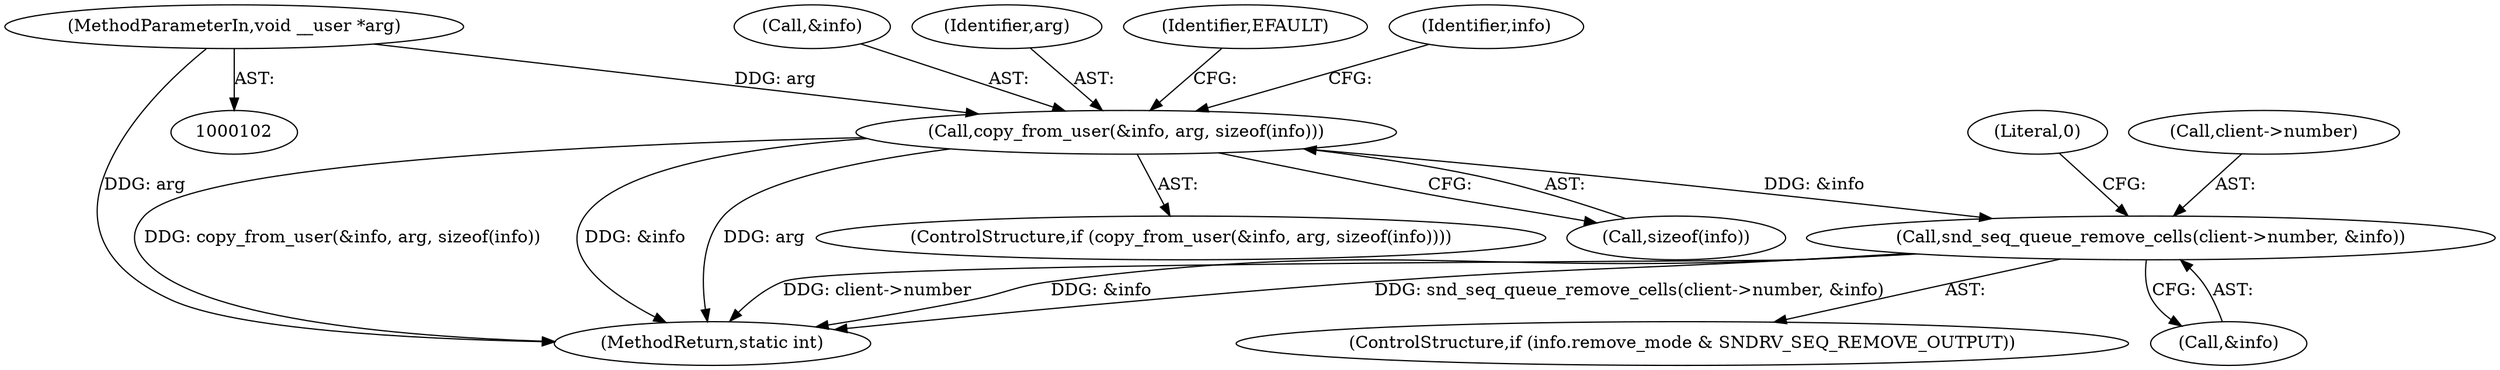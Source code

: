 digraph "0_linux_030e2c78d3a91dd0d27fef37e91950dde333eba1@API" {
"1000152" [label="(Call,snd_seq_queue_remove_cells(client->number, &info))"];
"1000108" [label="(Call,copy_from_user(&info, arg, sizeof(info)))"];
"1000104" [label="(MethodParameterIn,void __user *arg)"];
"1000109" [label="(Call,&info)"];
"1000104" [label="(MethodParameterIn,void __user *arg)"];
"1000152" [label="(Call,snd_seq_queue_remove_cells(client->number, &info))"];
"1000159" [label="(Literal,0)"];
"1000111" [label="(Identifier,arg)"];
"1000116" [label="(Identifier,EFAULT)"];
"1000120" [label="(Identifier,info)"];
"1000146" [label="(ControlStructure,if (info.remove_mode & SNDRV_SEQ_REMOVE_OUTPUT))"];
"1000108" [label="(Call,copy_from_user(&info, arg, sizeof(info)))"];
"1000156" [label="(Call,&info)"];
"1000112" [label="(Call,sizeof(info))"];
"1000160" [label="(MethodReturn,static int)"];
"1000153" [label="(Call,client->number)"];
"1000107" [label="(ControlStructure,if (copy_from_user(&info, arg, sizeof(info))))"];
"1000152" -> "1000146"  [label="AST: "];
"1000152" -> "1000156"  [label="CFG: "];
"1000153" -> "1000152"  [label="AST: "];
"1000156" -> "1000152"  [label="AST: "];
"1000159" -> "1000152"  [label="CFG: "];
"1000152" -> "1000160"  [label="DDG: snd_seq_queue_remove_cells(client->number, &info)"];
"1000152" -> "1000160"  [label="DDG: client->number"];
"1000152" -> "1000160"  [label="DDG: &info"];
"1000108" -> "1000152"  [label="DDG: &info"];
"1000108" -> "1000107"  [label="AST: "];
"1000108" -> "1000112"  [label="CFG: "];
"1000109" -> "1000108"  [label="AST: "];
"1000111" -> "1000108"  [label="AST: "];
"1000112" -> "1000108"  [label="AST: "];
"1000116" -> "1000108"  [label="CFG: "];
"1000120" -> "1000108"  [label="CFG: "];
"1000108" -> "1000160"  [label="DDG: copy_from_user(&info, arg, sizeof(info))"];
"1000108" -> "1000160"  [label="DDG: &info"];
"1000108" -> "1000160"  [label="DDG: arg"];
"1000104" -> "1000108"  [label="DDG: arg"];
"1000104" -> "1000102"  [label="AST: "];
"1000104" -> "1000160"  [label="DDG: arg"];
}
